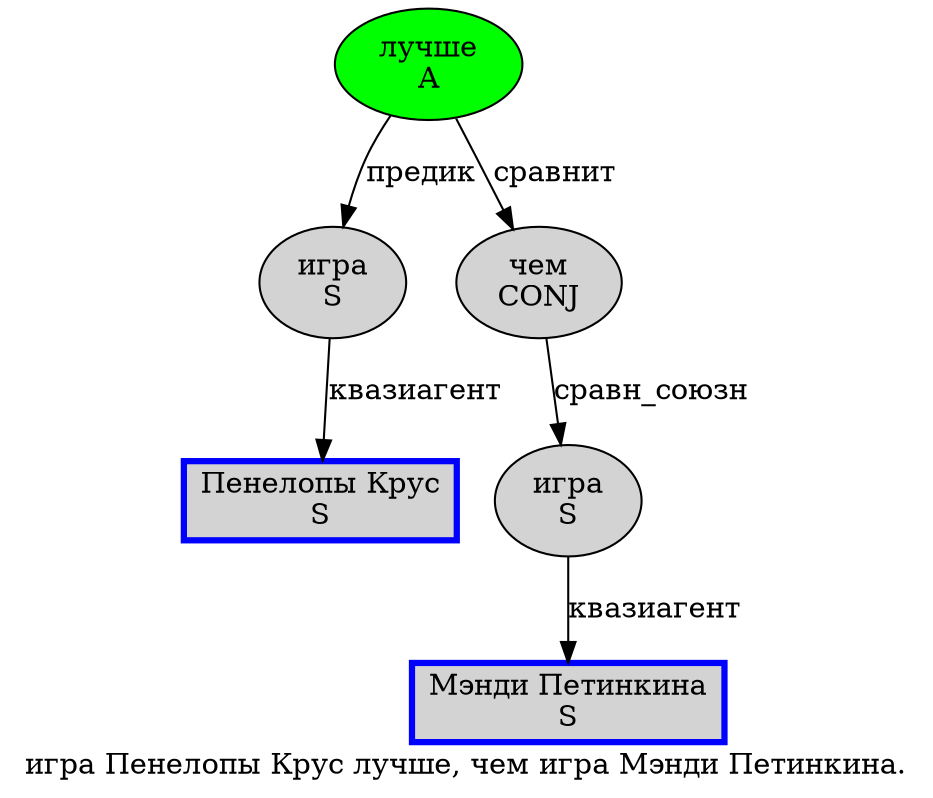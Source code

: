 digraph SENTENCE_36 {
	graph [label="игра Пенелопы Крус лучше, чем игра Мэнди Петинкина."]
	node [style=filled]
		0 [label="игра
S" color="" fillcolor=lightgray penwidth=1 shape=ellipse]
		1 [label="Пенелопы Крус
S" color=blue fillcolor=lightgray penwidth=3 shape=box]
		2 [label="лучше
A" color="" fillcolor=green penwidth=1 shape=ellipse]
		4 [label="чем
CONJ" color="" fillcolor=lightgray penwidth=1 shape=ellipse]
		5 [label="игра
S" color="" fillcolor=lightgray penwidth=1 shape=ellipse]
		6 [label="Мэнди Петинкина
S" color=blue fillcolor=lightgray penwidth=3 shape=box]
			4 -> 5 [label="сравн_союзн"]
			5 -> 6 [label="квазиагент"]
			2 -> 0 [label="предик"]
			2 -> 4 [label="сравнит"]
			0 -> 1 [label="квазиагент"]
}